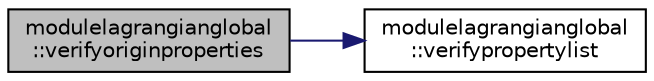 digraph "modulelagrangianglobal::verifyoriginproperties"
{
 // LATEX_PDF_SIZE
  edge [fontname="Helvetica",fontsize="10",labelfontname="Helvetica",labelfontsize="10"];
  node [fontname="Helvetica",fontsize="10",shape=record];
  rankdir="LR";
  Node1 [label="modulelagrangianglobal\l::verifyoriginproperties",height=0.2,width=0.4,color="black", fillcolor="grey75", style="filled", fontcolor="black",tooltip=" "];
  Node1 -> Node2 [color="midnightblue",fontsize="10",style="solid",fontname="Helvetica"];
  Node2 [label="modulelagrangianglobal\l::verifypropertylist",height=0.2,width=0.4,color="black", fillcolor="white", style="filled",URL="$namespacemodulelagrangianglobal.html#a2f8a821bfd65da179345d2d6813fb1e3",tooltip=" "];
}
